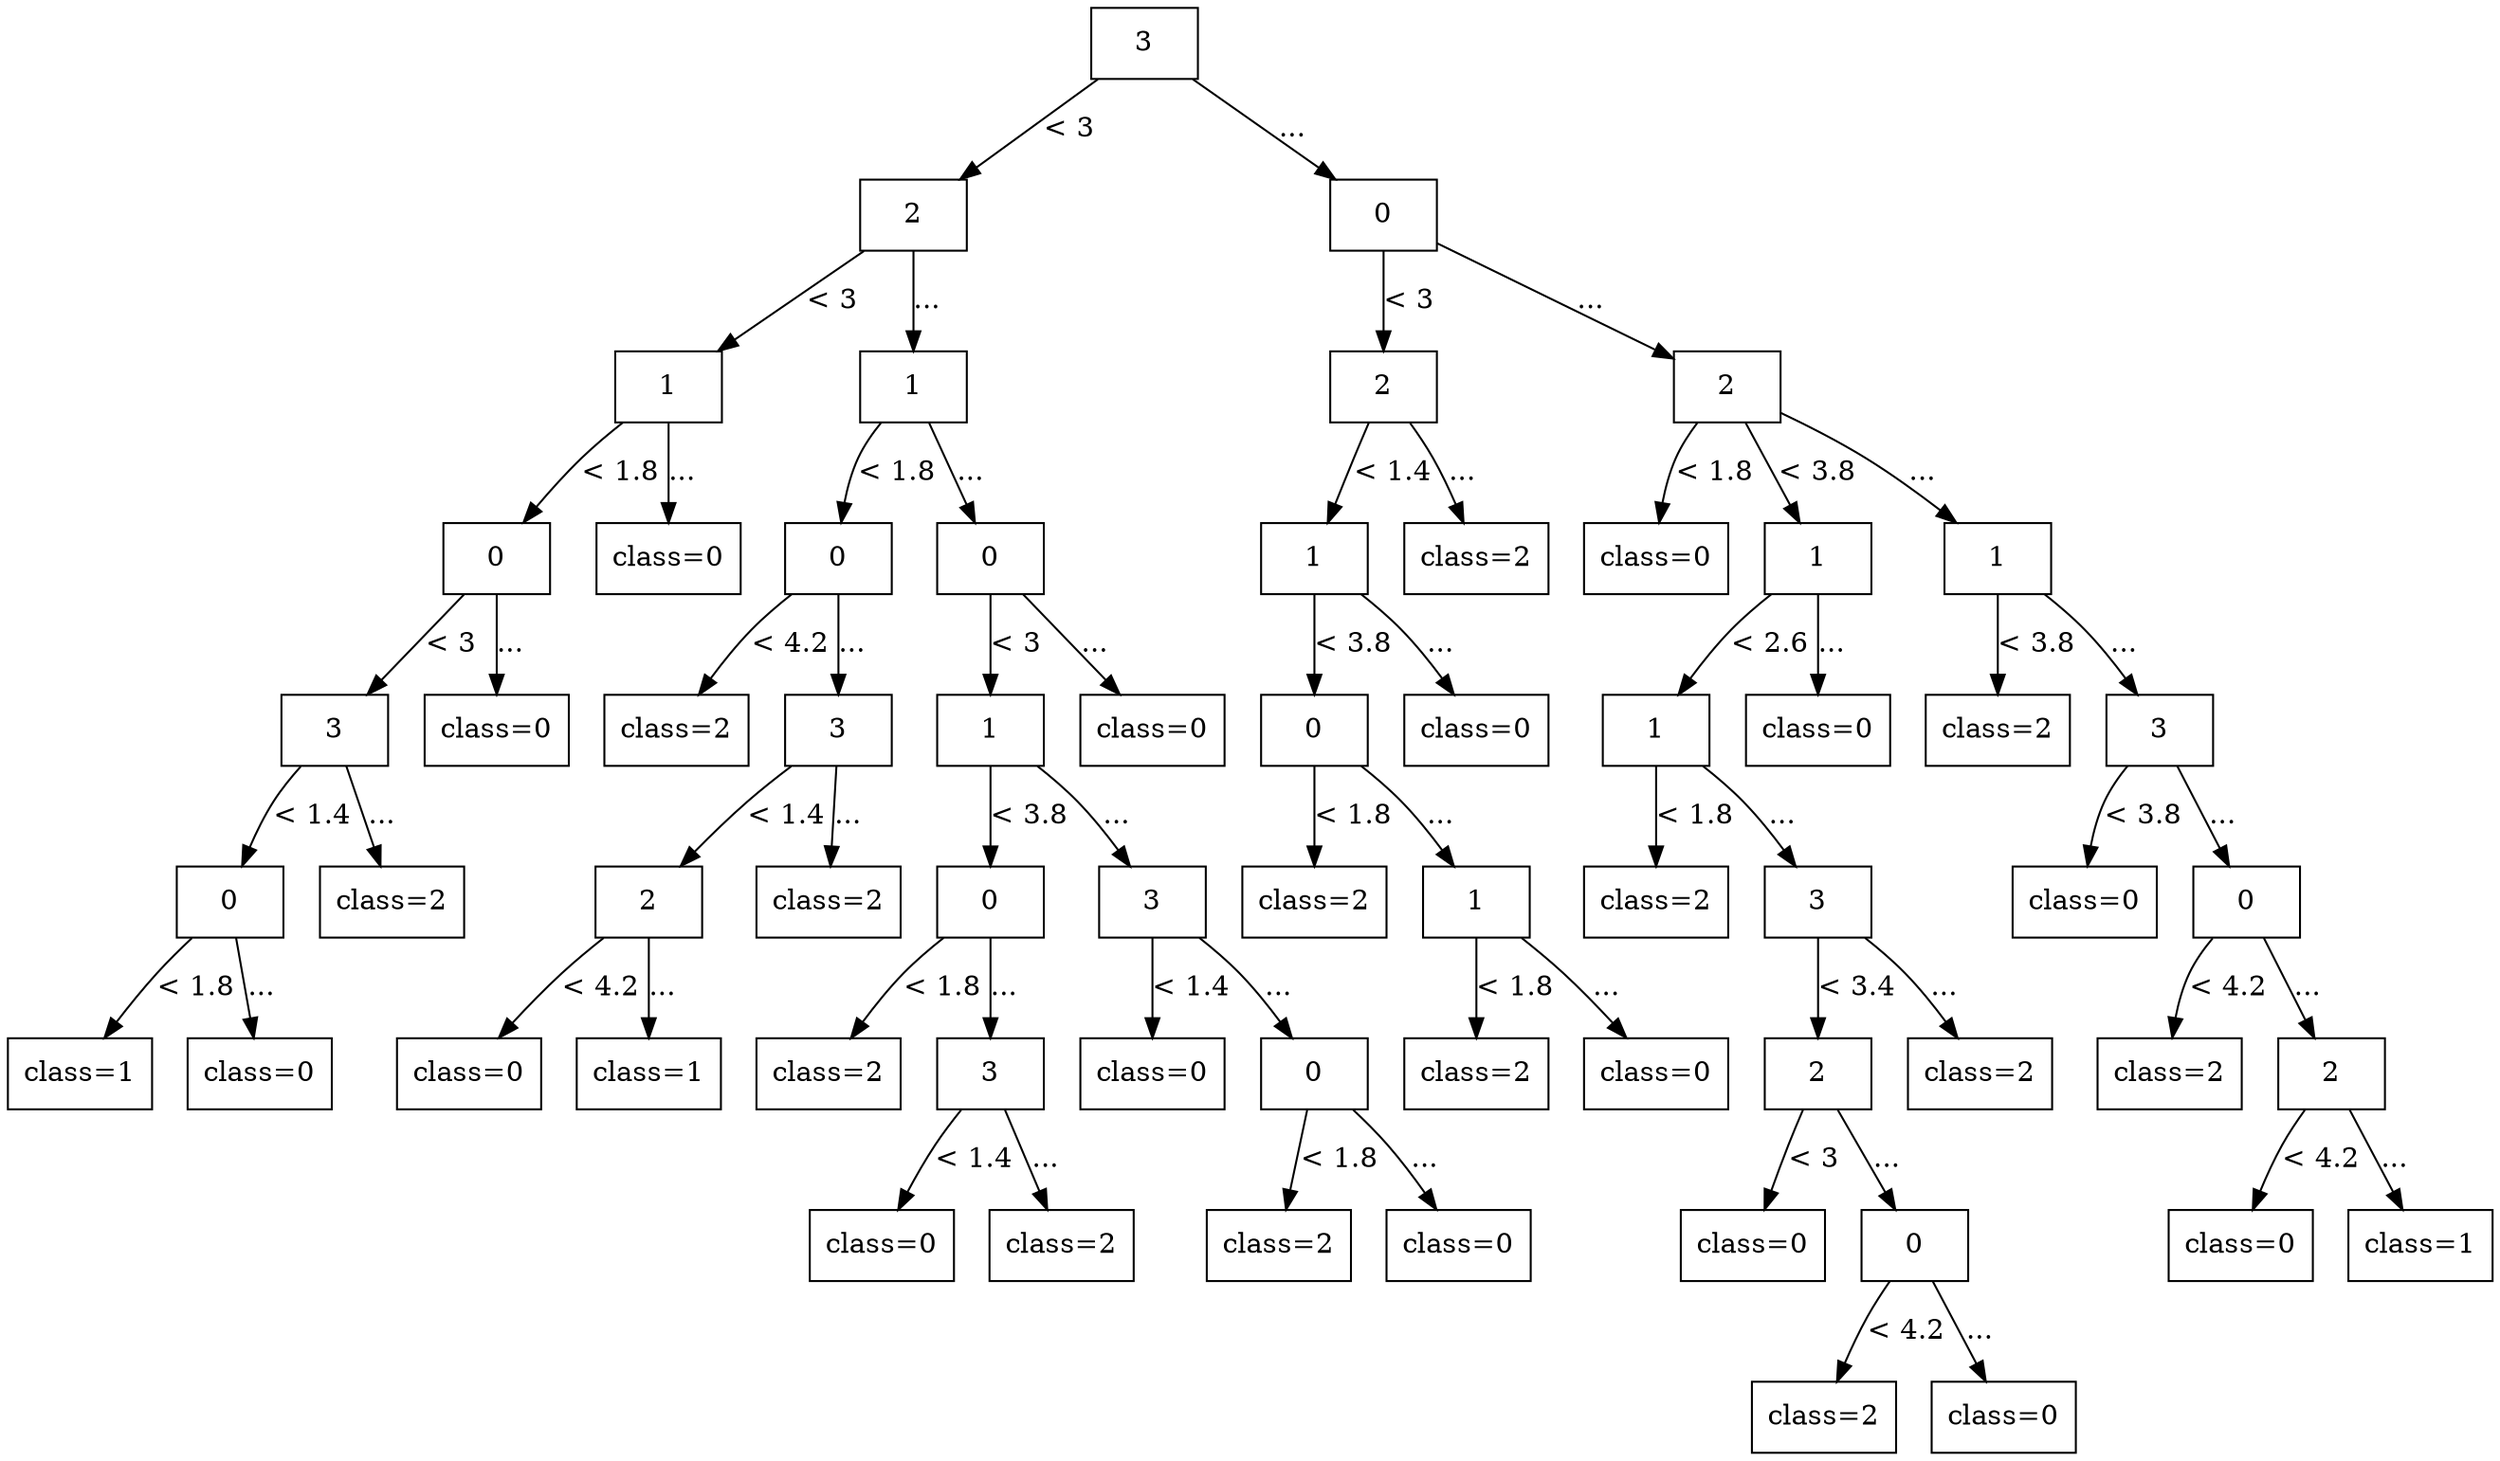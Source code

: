 digraph G {
node [shape=box];

0 [label="3"];

1 [label="2"];
32 [label="0"];

0 -> 1 [label="< 3"];
0 -> 32 [label="..."];

2 [label="1"];
11 [label="1"];
33 [label="2"];
42 [label="2"];

1 -> 2 [label="< 3"];
1 -> 11 [label="..."];
32 -> 33 [label="< 3"];
32 -> 42 [label="..."];

3 [label="0"];
10 [label="class=0"];
12 [label="0"];
19 [label="0"];
34 [label="1"];
41 [label="class=2"];
43 [label="class=0"];
44 [label="1"];
55 [label="1"];

2 -> 3 [label="< 1.8"];
2 -> 10 [label="..."];
11 -> 12 [label="< 1.8"];
11 -> 19 [label="..."];
33 -> 34 [label="< 1.4"];
33 -> 41 [label="..."];
42 -> 43 [label="< 1.8"];
42 -> 44 [label="< 3.8"];
42 -> 55 [label="..."];

4 [label="3"];
9 [label="class=0"];
13 [label="class=2"];
14 [label="3"];
20 [label="1"];
31 [label="class=0"];
35 [label="0"];
40 [label="class=0"];
45 [label="1"];
54 [label="class=0"];
56 [label="class=2"];
57 [label="3"];

3 -> 4 [label="< 3"];
3 -> 9 [label="..."];
12 -> 13 [label="< 4.2"];
12 -> 14 [label="..."];
19 -> 20 [label="< 3"];
19 -> 31 [label="..."];
34 -> 35 [label="< 3.8"];
34 -> 40 [label="..."];
44 -> 45 [label="< 2.6"];
44 -> 54 [label="..."];
55 -> 56 [label="< 3.8"];
55 -> 57 [label="..."];

5 [label="0"];
8 [label="class=2"];
15 [label="2"];
18 [label="class=2"];
21 [label="0"];
26 [label="3"];
36 [label="class=2"];
37 [label="1"];
46 [label="class=2"];
47 [label="3"];
58 [label="class=0"];
59 [label="0"];

4 -> 5 [label="< 1.4"];
4 -> 8 [label="..."];
14 -> 15 [label="< 1.4"];
14 -> 18 [label="..."];
20 -> 21 [label="< 3.8"];
20 -> 26 [label="..."];
35 -> 36 [label="< 1.8"];
35 -> 37 [label="..."];
45 -> 46 [label="< 1.8"];
45 -> 47 [label="..."];
57 -> 58 [label="< 3.8"];
57 -> 59 [label="..."];

6 [label="class=1"];
7 [label="class=0"];
16 [label="class=0"];
17 [label="class=1"];
22 [label="class=2"];
23 [label="3"];
27 [label="class=0"];
28 [label="0"];
38 [label="class=2"];
39 [label="class=0"];
48 [label="2"];
53 [label="class=2"];
60 [label="class=2"];
61 [label="2"];

5 -> 6 [label="< 1.8"];
5 -> 7 [label="..."];
15 -> 16 [label="< 4.2"];
15 -> 17 [label="..."];
21 -> 22 [label="< 1.8"];
21 -> 23 [label="..."];
26 -> 27 [label="< 1.4"];
26 -> 28 [label="..."];
37 -> 38 [label="< 1.8"];
37 -> 39 [label="..."];
47 -> 48 [label="< 3.4"];
47 -> 53 [label="..."];
59 -> 60 [label="< 4.2"];
59 -> 61 [label="..."];

24 [label="class=0"];
25 [label="class=2"];
29 [label="class=2"];
30 [label="class=0"];
49 [label="class=0"];
50 [label="0"];
62 [label="class=0"];
63 [label="class=1"];

23 -> 24 [label="< 1.4"];
23 -> 25 [label="..."];
28 -> 29 [label="< 1.8"];
28 -> 30 [label="..."];
48 -> 49 [label="< 3"];
48 -> 50 [label="..."];
61 -> 62 [label="< 4.2"];
61 -> 63 [label="..."];

51 [label="class=2"];
52 [label="class=0"];

50 -> 51 [label="< 4.2"];
50 -> 52 [label="..."];

}